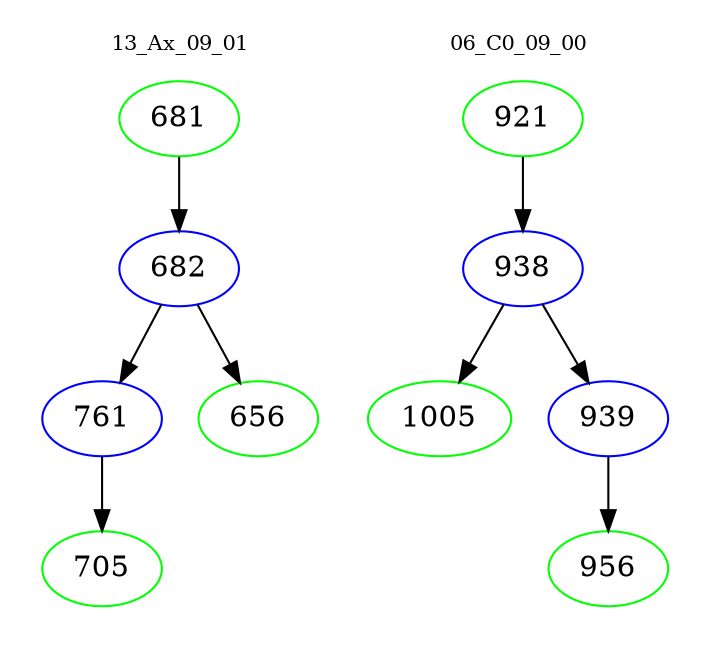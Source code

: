 digraph{
subgraph cluster_0 {
color = white
label = "13_Ax_09_01";
fontsize=10;
T0_681 [label="681", color="green"]
T0_681 -> T0_682 [color="black"]
T0_682 [label="682", color="blue"]
T0_682 -> T0_761 [color="black"]
T0_761 [label="761", color="blue"]
T0_761 -> T0_705 [color="black"]
T0_705 [label="705", color="green"]
T0_682 -> T0_656 [color="black"]
T0_656 [label="656", color="green"]
}
subgraph cluster_1 {
color = white
label = "06_C0_09_00";
fontsize=10;
T1_921 [label="921", color="green"]
T1_921 -> T1_938 [color="black"]
T1_938 [label="938", color="blue"]
T1_938 -> T1_1005 [color="black"]
T1_1005 [label="1005", color="green"]
T1_938 -> T1_939 [color="black"]
T1_939 [label="939", color="blue"]
T1_939 -> T1_956 [color="black"]
T1_956 [label="956", color="green"]
}
}
